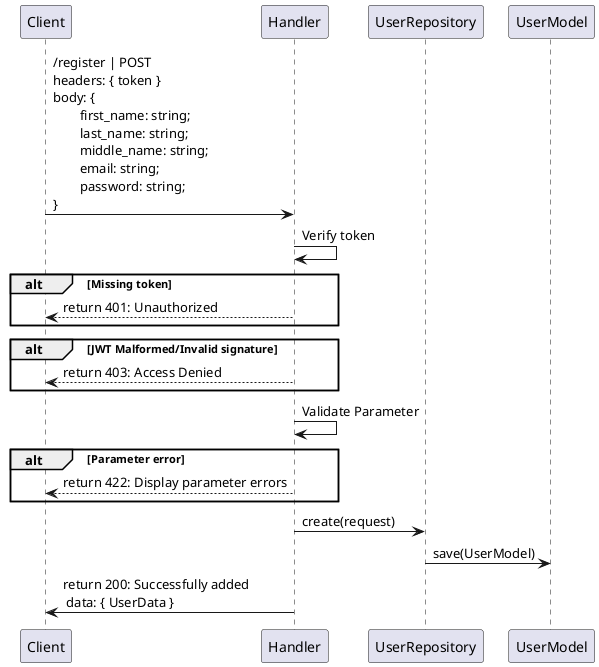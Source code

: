 @startuml
Client -> Handler: /register | POST \nheaders: { token } \nbody: { \n\tfirst_name: string; \n\tlast_name: string; \n\tmiddle_name: string; \n\temail: string; \n\tpassword: string; \n}

Handler -> Handler: Verify token
alt Missing token
Handler --> Client: return 401: Unauthorized
end

alt JWT Malformed/Invalid signature
Handler --> Client: return 403: Access Denied
end

Handler -> Handler: Validate Parameter
alt Parameter error
Handler --> Client: return 422: Display parameter errors
end

Handler -> UserRepository: create(request)
UserRepository -> UserModel: save(UserModel)

Handler -> Client: return 200: Successfully added\n data: { UserData }
@enduml
